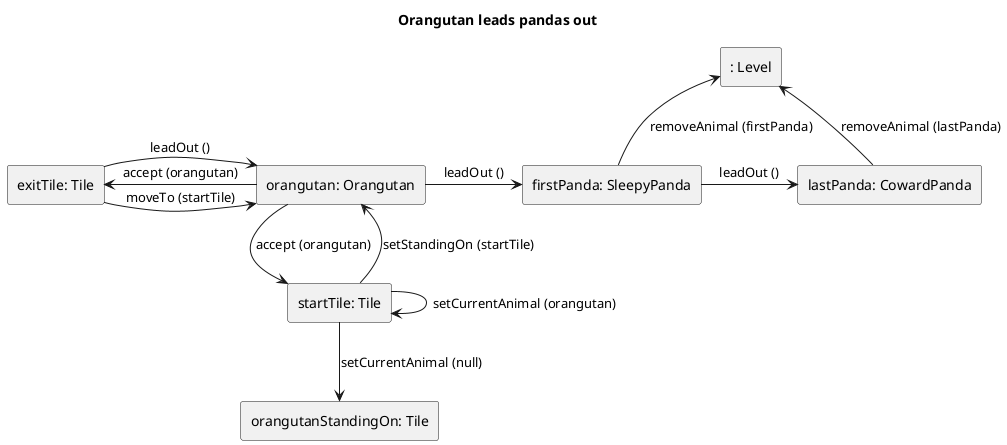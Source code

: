 @startuml

title Orangutan leads pandas out

rectangle "orangutan: Orangutan" as orangutan
rectangle "exitTile: Tile" as exitTile
rectangle "firstPanda: SleepyPanda" as firstPanda
rectangle "lastPanda: CowardPanda" as lastPanda
rectangle ": Level" as Level
rectangle "startTile: Tile" as startTile
rectangle "orangutanStandingOn: Tile" as orangutanStandingOn


orangutan -left-> exitTile  : accept (orangutan)

exitTile -> orangutan  : leadOut ()

orangutan -> firstPanda : leadOut ()

firstPanda -> lastPanda : leadOut ()

lastPanda -> Level  : removeAnimal (lastPanda)

firstPanda -up-> Level : removeAnimal (firstPanda)


exitTile -> orangutan : moveTo (startTile)

orangutan -down-> startTile  : accept (orangutan)

startTile -down-> orangutanStandingOn : setCurrentAnimal (null)


startTile -> orangutan  : setStandingOn (startTile)


startTile -> startTile  : setCurrentAnimal (orangutan)


@enduml